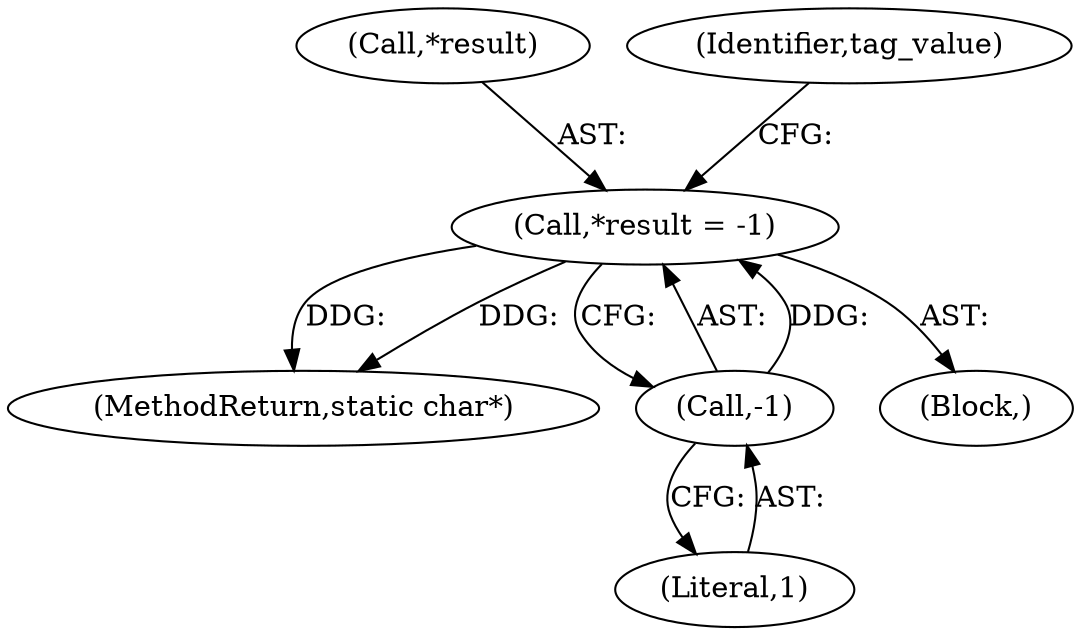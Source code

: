 digraph "0_php-src_97eff7eb57fc2320c267a949cffd622c38712484?w=1_22@pointer" {
"1000356" [label="(Call,*result = -1)"];
"1000359" [label="(Call,-1)"];
"1000356" [label="(Call,*result = -1)"];
"1000359" [label="(Call,-1)"];
"1000357" [label="(Call,*result)"];
"1000362" [label="(Identifier,tag_value)"];
"1000386" [label="(MethodReturn,static char*)"];
"1000355" [label="(Block,)"];
"1000360" [label="(Literal,1)"];
"1000356" -> "1000355"  [label="AST: "];
"1000356" -> "1000359"  [label="CFG: "];
"1000357" -> "1000356"  [label="AST: "];
"1000359" -> "1000356"  [label="AST: "];
"1000362" -> "1000356"  [label="CFG: "];
"1000356" -> "1000386"  [label="DDG: "];
"1000356" -> "1000386"  [label="DDG: "];
"1000359" -> "1000356"  [label="DDG: "];
"1000359" -> "1000360"  [label="CFG: "];
"1000360" -> "1000359"  [label="AST: "];
}
